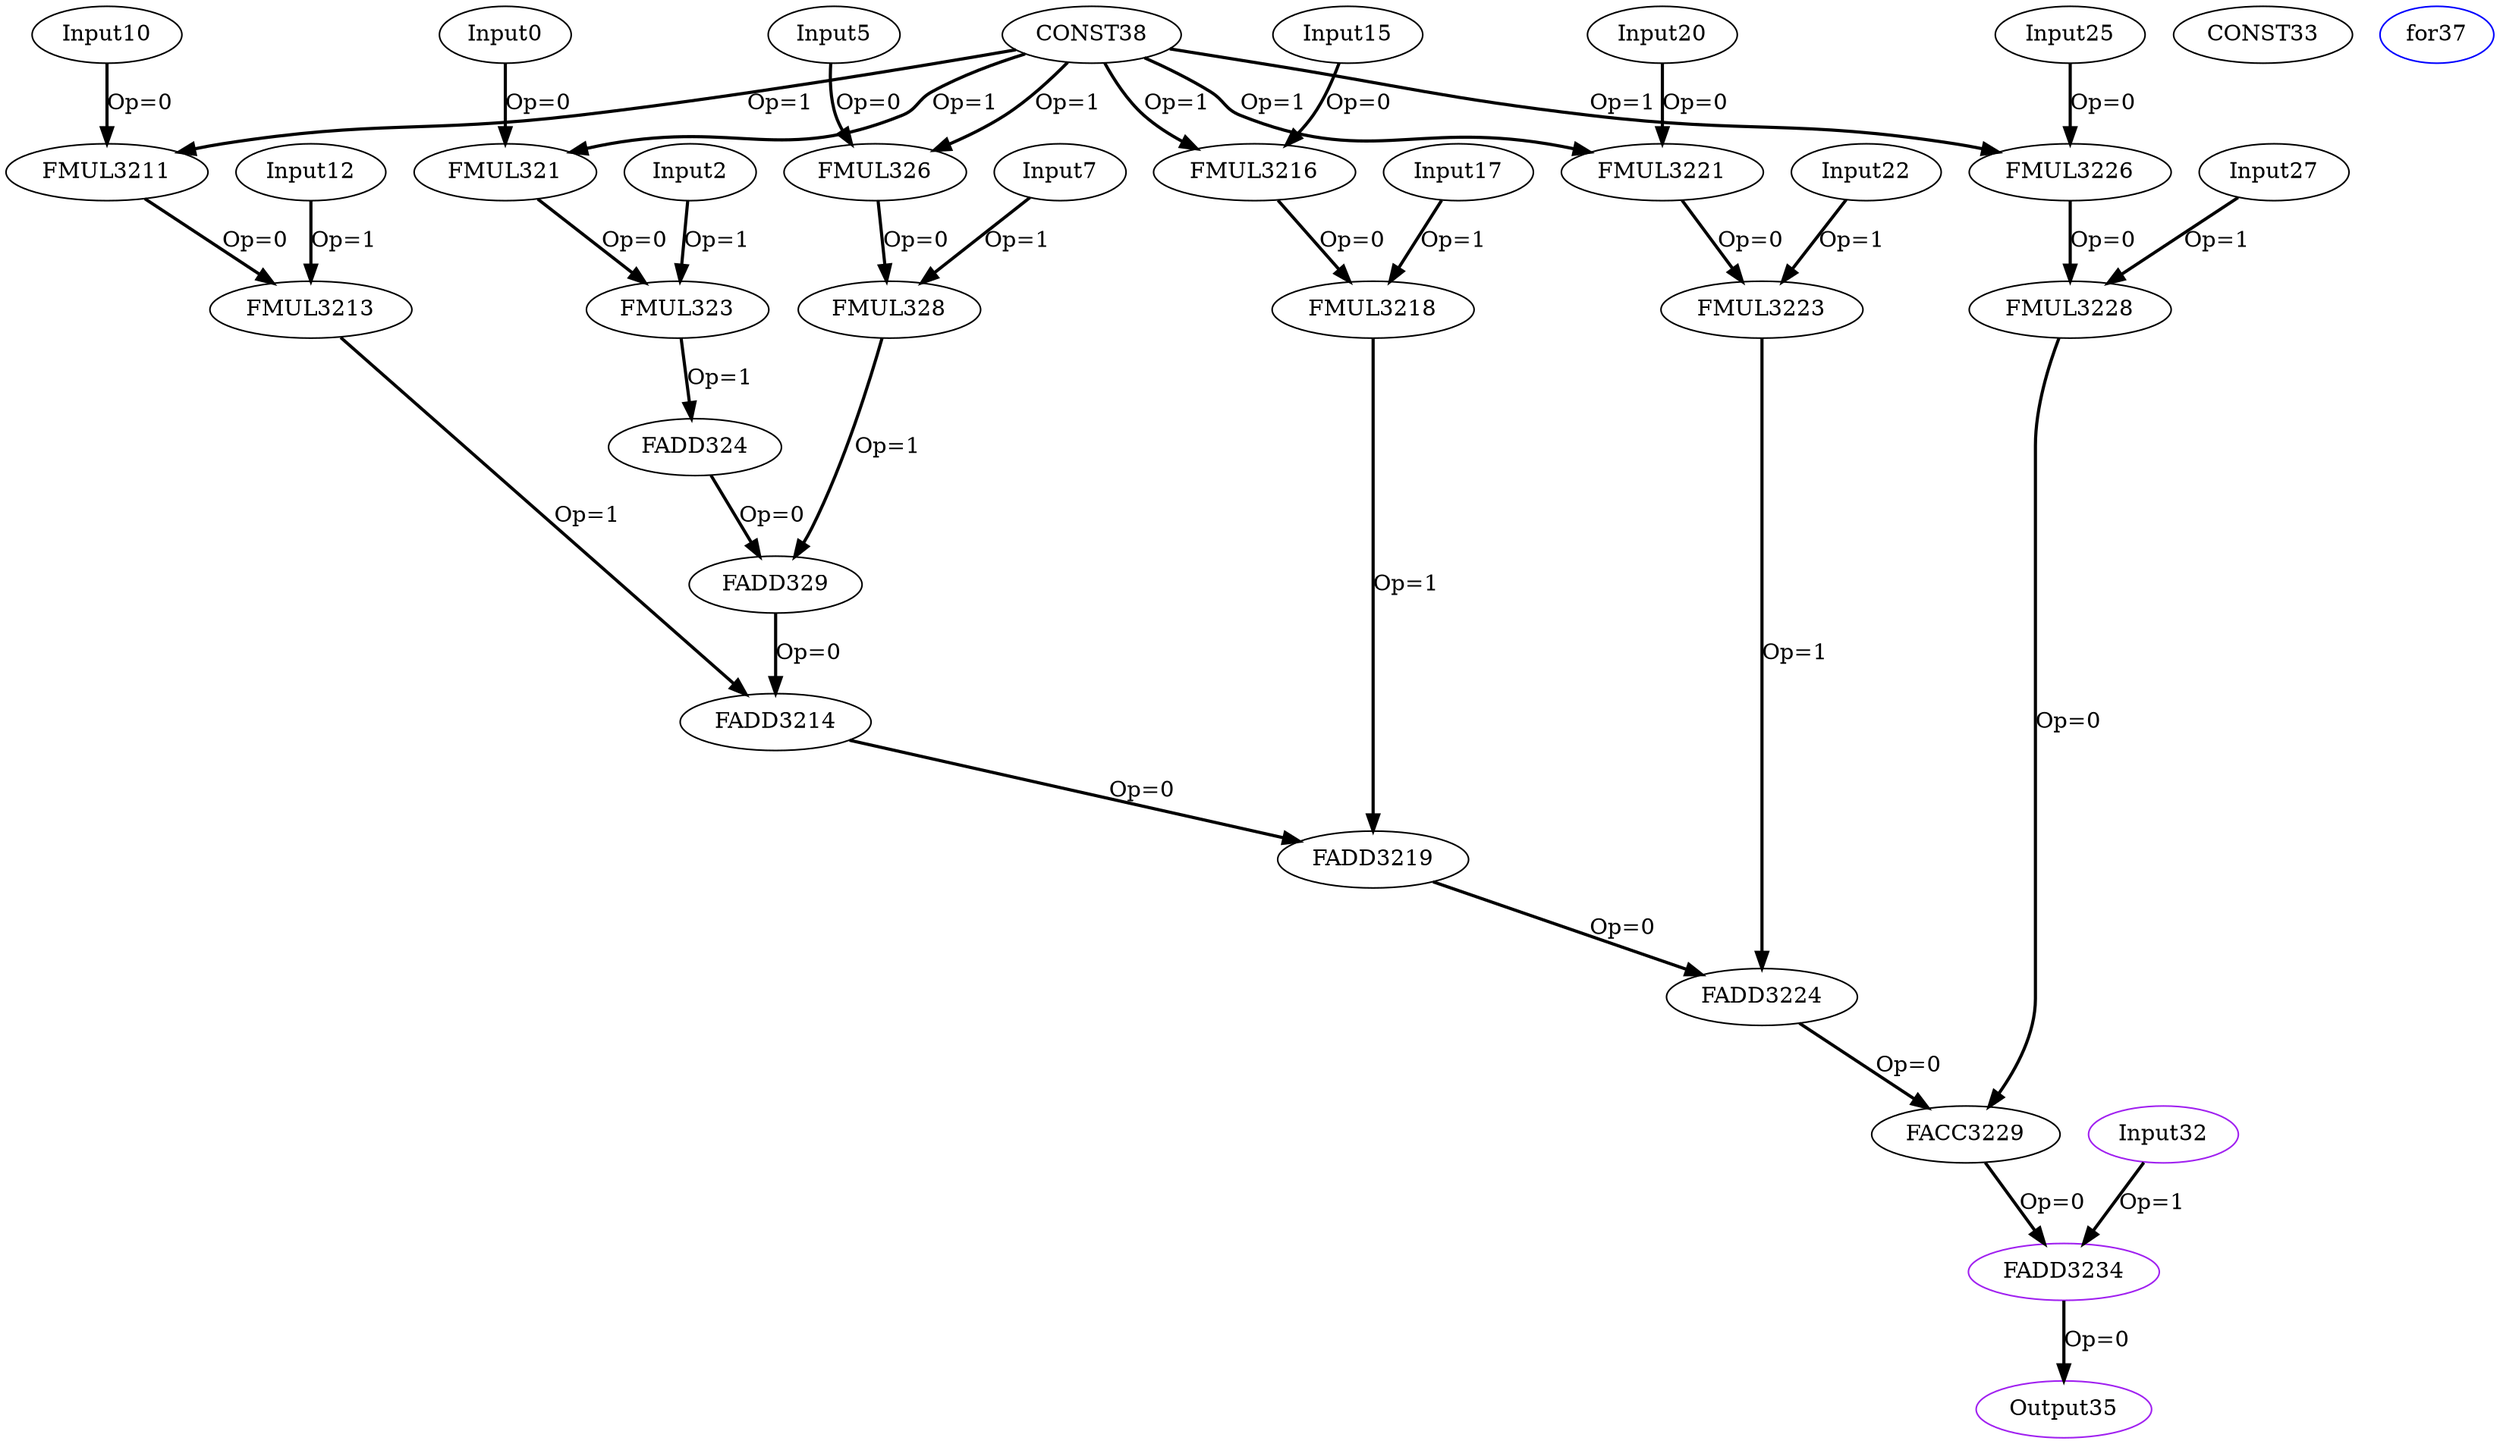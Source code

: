 Digraph G {
Input0[opcode = "Input", ref_name="kernel_gemm_1_1", size="120", offset="0,0", pattern="24,5,-96,25", color = black];
FMUL321[opcode = "FMUL32", color = black];
Input2[opcode = "Input", ref_name="kernel_gemm_1_2", size="3000", offset="0,0", pattern="600,5,-2396,25", color = black];
FMUL323[opcode = "FMUL32", color = black];
FADD324[opcode = "FADD32", color = black];
Input5[opcode = "Input", ref_name="kernel_gemm_1_1", size="120", offset="0,4", pattern="24,5,-96,25", color = black];
FMUL326[opcode = "FMUL32", color = black];
Input7[opcode = "Input", ref_name="kernel_gemm_1_2", size="3000", offset="0,100", pattern="600,5,-2396,25", color = black];
FMUL328[opcode = "FMUL32", color = black];
FADD329[opcode = "FADD32", color = black];
Input10[opcode = "Input", ref_name="kernel_gemm_1_1", size="120", offset="0,8", pattern="24,5,-96,25", color = black];
FMUL3211[opcode = "FMUL32", color = black];
Input12[opcode = "Input", ref_name="kernel_gemm_1_2", size="3000", offset="0,200", pattern="600,5,-2396,25", color = black];
FMUL3213[opcode = "FMUL32", color = black];
FADD3214[opcode = "FADD32", color = black];
Input15[opcode = "Input", ref_name="kernel_gemm_1_1", size="120", offset="0,12", pattern="24,5,-96,25", color = black];
FMUL3216[opcode = "FMUL32", color = black];
Input17[opcode = "Input", ref_name="kernel_gemm_1_2", size="3000", offset="0,300", pattern="600,5,-2396,25", color = black];
FMUL3218[opcode = "FMUL32", color = black];
FADD3219[opcode = "FADD32", color = black];
Input20[opcode = "Input", ref_name="kernel_gemm_1_1", size="120", offset="0,16", pattern="24,5,-96,25", color = black];
FMUL3221[opcode = "FMUL32", color = black];
Input22[opcode = "Input", ref_name="kernel_gemm_1_2", size="3000", offset="0,400", pattern="600,5,-2396,25", color = black];
FMUL3223[opcode = "FMUL32", color = black];
FADD3224[opcode = "FADD32", color = black];
Input25[opcode = "Input", ref_name="kernel_gemm_1_1", size="120", offset="0,20", pattern="24,5,-96,25", color = black];
FMUL3226[opcode = "FMUL32", color = black];
Input27[opcode = "Input", ref_name="kernel_gemm_1_2", size="3000", offset="0,500", pattern="600,5,-2396,25", color = black];
FMUL3228[opcode = "FMUL32", color = black];
FACC3229[opcode = "FACC32", acc_params="0,5,1,25", acc_first=1, color = black];
Input32[opcode = "Input", ref_name="kernel_gemm_1_0", size="100", offset="0,0", pattern="0,5,4,25", color = purple];
CONST33[opcode = "CONST", value="0x00000000", color = black];
FADD3234[opcode = "FADD32", color = purple];
Output35[opcode = "Output", ref_name="kernel_gemm_1_3", size="100", offset="0,0", pattern="0,5,4,25", color = purple];
for37[opcode = "for", color = blue];
CONST38[opcode = "CONST", value="0x3FC00000", color = black];
Input0 -> FMUL321[color = black, style = bold, operand = 0, label = "Op=0"];
CONST38 -> FMUL321[color = black, style = bold, operand = 1, label = "Op=1"];
FMUL321 -> FMUL323[color = black, style = bold, operand = 0, label = "Op=0"];
Input2 -> FMUL323[color = black, style = bold, operand = 1, label = "Op=1"];
FMUL323 -> FADD324[color = black, style = bold, operand = 1, label = "Op=1"];
Input5 -> FMUL326[color = black, style = bold, operand = 0, label = "Op=0"];
CONST38 -> FMUL326[color = black, style = bold, operand = 1, label = "Op=1"];
FMUL326 -> FMUL328[color = black, style = bold, operand = 0, label = "Op=0"];
Input7 -> FMUL328[color = black, style = bold, operand = 1, label = "Op=1"];
FADD324 -> FADD329[color = black, style = bold, operand = 0, label = "Op=0"];
FMUL328 -> FADD329[color = black, style = bold, operand = 1, label = "Op=1"];
Input10 -> FMUL3211[color = black, style = bold, operand = 0, label = "Op=0"];
CONST38 -> FMUL3211[color = black, style = bold, operand = 1, label = "Op=1"];
FMUL3211 -> FMUL3213[color = black, style = bold, operand = 0, label = "Op=0"];
Input12 -> FMUL3213[color = black, style = bold, operand = 1, label = "Op=1"];
FADD329 -> FADD3214[color = black, style = bold, operand = 0, label = "Op=0"];
FMUL3213 -> FADD3214[color = black, style = bold, operand = 1, label = "Op=1"];
Input15 -> FMUL3216[color = black, style = bold, operand = 0, label = "Op=0"];
CONST38 -> FMUL3216[color = black, style = bold, operand = 1, label = "Op=1"];
FMUL3216 -> FMUL3218[color = black, style = bold, operand = 0, label = "Op=0"];
Input17 -> FMUL3218[color = black, style = bold, operand = 1, label = "Op=1"];
FADD3214 -> FADD3219[color = black, style = bold, operand = 0, label = "Op=0"];
FMUL3218 -> FADD3219[color = black, style = bold, operand = 1, label = "Op=1"];
Input20 -> FMUL3221[color = black, style = bold, operand = 0, label = "Op=0"];
CONST38 -> FMUL3221[color = black, style = bold, operand = 1, label = "Op=1"];
FMUL3221 -> FMUL3223[color = black, style = bold, operand = 0, label = "Op=0"];
Input22 -> FMUL3223[color = black, style = bold, operand = 1, label = "Op=1"];
FADD3219 -> FADD3224[color = black, style = bold, operand = 0, label = "Op=0"];
FMUL3223 -> FADD3224[color = black, style = bold, operand = 1, label = "Op=1"];
Input25 -> FMUL3226[color = black, style = bold, operand = 0, label = "Op=0"];
CONST38 -> FMUL3226[color = black, style = bold, operand = 1, label = "Op=1"];
FMUL3226 -> FMUL3228[color = black, style = bold, operand = 0, label = "Op=0"];
Input27 -> FMUL3228[color = black, style = bold, operand = 1, label = "Op=1"];
FADD3224 -> FACC3229[color = black, style = bold, operand = 0, label = "Op=0"];
FMUL3228 -> FACC3229[color = black, style = bold, operand = 0, label = "Op=0"];
Input32 -> FADD3234[color = black, style = bold, operand = 1, label = "Op=1"];
FADD3234 -> Output35[color = black, style = bold, operand = 0, label = "Op=0"];
FACC3229 -> FADD3234[color = black, style = bold, operand = 0, label = "Op=0"];
}

